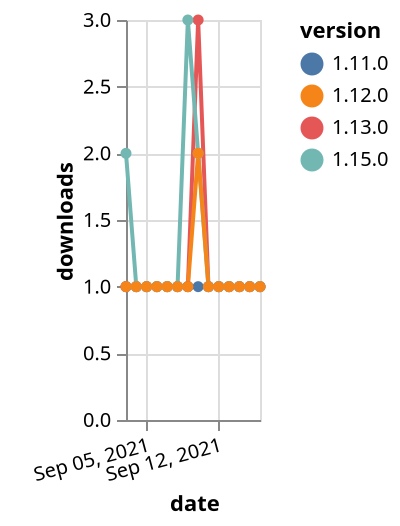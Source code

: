 {"$schema": "https://vega.github.io/schema/vega-lite/v5.json", "description": "A simple bar chart with embedded data.", "data": {"values": [{"date": "2021-09-03", "total": 212, "delta": 1, "version": "1.11.0"}, {"date": "2021-09-04", "total": 213, "delta": 1, "version": "1.11.0"}, {"date": "2021-09-05", "total": 214, "delta": 1, "version": "1.11.0"}, {"date": "2021-09-06", "total": 215, "delta": 1, "version": "1.11.0"}, {"date": "2021-09-07", "total": 216, "delta": 1, "version": "1.11.0"}, {"date": "2021-09-08", "total": 217, "delta": 1, "version": "1.11.0"}, {"date": "2021-09-09", "total": 218, "delta": 1, "version": "1.11.0"}, {"date": "2021-09-10", "total": 219, "delta": 1, "version": "1.11.0"}, {"date": "2021-09-11", "total": 220, "delta": 1, "version": "1.11.0"}, {"date": "2021-09-12", "total": 221, "delta": 1, "version": "1.11.0"}, {"date": "2021-09-13", "total": 222, "delta": 1, "version": "1.11.0"}, {"date": "2021-09-14", "total": 223, "delta": 1, "version": "1.11.0"}, {"date": "2021-09-15", "total": 224, "delta": 1, "version": "1.11.0"}, {"date": "2021-09-16", "total": 225, "delta": 1, "version": "1.11.0"}, {"date": "2021-09-03", "total": 280, "delta": 1, "version": "1.13.0"}, {"date": "2021-09-04", "total": 281, "delta": 1, "version": "1.13.0"}, {"date": "2021-09-05", "total": 282, "delta": 1, "version": "1.13.0"}, {"date": "2021-09-06", "total": 283, "delta": 1, "version": "1.13.0"}, {"date": "2021-09-07", "total": 284, "delta": 1, "version": "1.13.0"}, {"date": "2021-09-08", "total": 285, "delta": 1, "version": "1.13.0"}, {"date": "2021-09-09", "total": 286, "delta": 1, "version": "1.13.0"}, {"date": "2021-09-10", "total": 289, "delta": 3, "version": "1.13.0"}, {"date": "2021-09-11", "total": 290, "delta": 1, "version": "1.13.0"}, {"date": "2021-09-12", "total": 291, "delta": 1, "version": "1.13.0"}, {"date": "2021-09-13", "total": 292, "delta": 1, "version": "1.13.0"}, {"date": "2021-09-14", "total": 293, "delta": 1, "version": "1.13.0"}, {"date": "2021-09-15", "total": 294, "delta": 1, "version": "1.13.0"}, {"date": "2021-09-16", "total": 295, "delta": 1, "version": "1.13.0"}, {"date": "2021-09-03", "total": 114, "delta": 2, "version": "1.15.0"}, {"date": "2021-09-04", "total": 115, "delta": 1, "version": "1.15.0"}, {"date": "2021-09-05", "total": 116, "delta": 1, "version": "1.15.0"}, {"date": "2021-09-06", "total": 117, "delta": 1, "version": "1.15.0"}, {"date": "2021-09-07", "total": 118, "delta": 1, "version": "1.15.0"}, {"date": "2021-09-08", "total": 119, "delta": 1, "version": "1.15.0"}, {"date": "2021-09-09", "total": 122, "delta": 3, "version": "1.15.0"}, {"date": "2021-09-10", "total": 124, "delta": 2, "version": "1.15.0"}, {"date": "2021-09-11", "total": 125, "delta": 1, "version": "1.15.0"}, {"date": "2021-09-12", "total": 126, "delta": 1, "version": "1.15.0"}, {"date": "2021-09-13", "total": 127, "delta": 1, "version": "1.15.0"}, {"date": "2021-09-14", "total": 128, "delta": 1, "version": "1.15.0"}, {"date": "2021-09-15", "total": 129, "delta": 1, "version": "1.15.0"}, {"date": "2021-09-16", "total": 130, "delta": 1, "version": "1.15.0"}, {"date": "2021-09-03", "total": 174, "delta": 1, "version": "1.12.0"}, {"date": "2021-09-04", "total": 175, "delta": 1, "version": "1.12.0"}, {"date": "2021-09-05", "total": 176, "delta": 1, "version": "1.12.0"}, {"date": "2021-09-06", "total": 177, "delta": 1, "version": "1.12.0"}, {"date": "2021-09-07", "total": 178, "delta": 1, "version": "1.12.0"}, {"date": "2021-09-08", "total": 179, "delta": 1, "version": "1.12.0"}, {"date": "2021-09-09", "total": 180, "delta": 1, "version": "1.12.0"}, {"date": "2021-09-10", "total": 182, "delta": 2, "version": "1.12.0"}, {"date": "2021-09-11", "total": 183, "delta": 1, "version": "1.12.0"}, {"date": "2021-09-12", "total": 184, "delta": 1, "version": "1.12.0"}, {"date": "2021-09-13", "total": 185, "delta": 1, "version": "1.12.0"}, {"date": "2021-09-14", "total": 186, "delta": 1, "version": "1.12.0"}, {"date": "2021-09-15", "total": 187, "delta": 1, "version": "1.12.0"}, {"date": "2021-09-16", "total": 188, "delta": 1, "version": "1.12.0"}]}, "width": "container", "mark": {"type": "line", "point": {"filled": true}}, "encoding": {"x": {"field": "date", "type": "temporal", "timeUnit": "yearmonthdate", "title": "date", "axis": {"labelAngle": -15}}, "y": {"field": "delta", "type": "quantitative", "title": "downloads"}, "color": {"field": "version", "type": "nominal"}, "tooltip": {"field": "delta"}}}